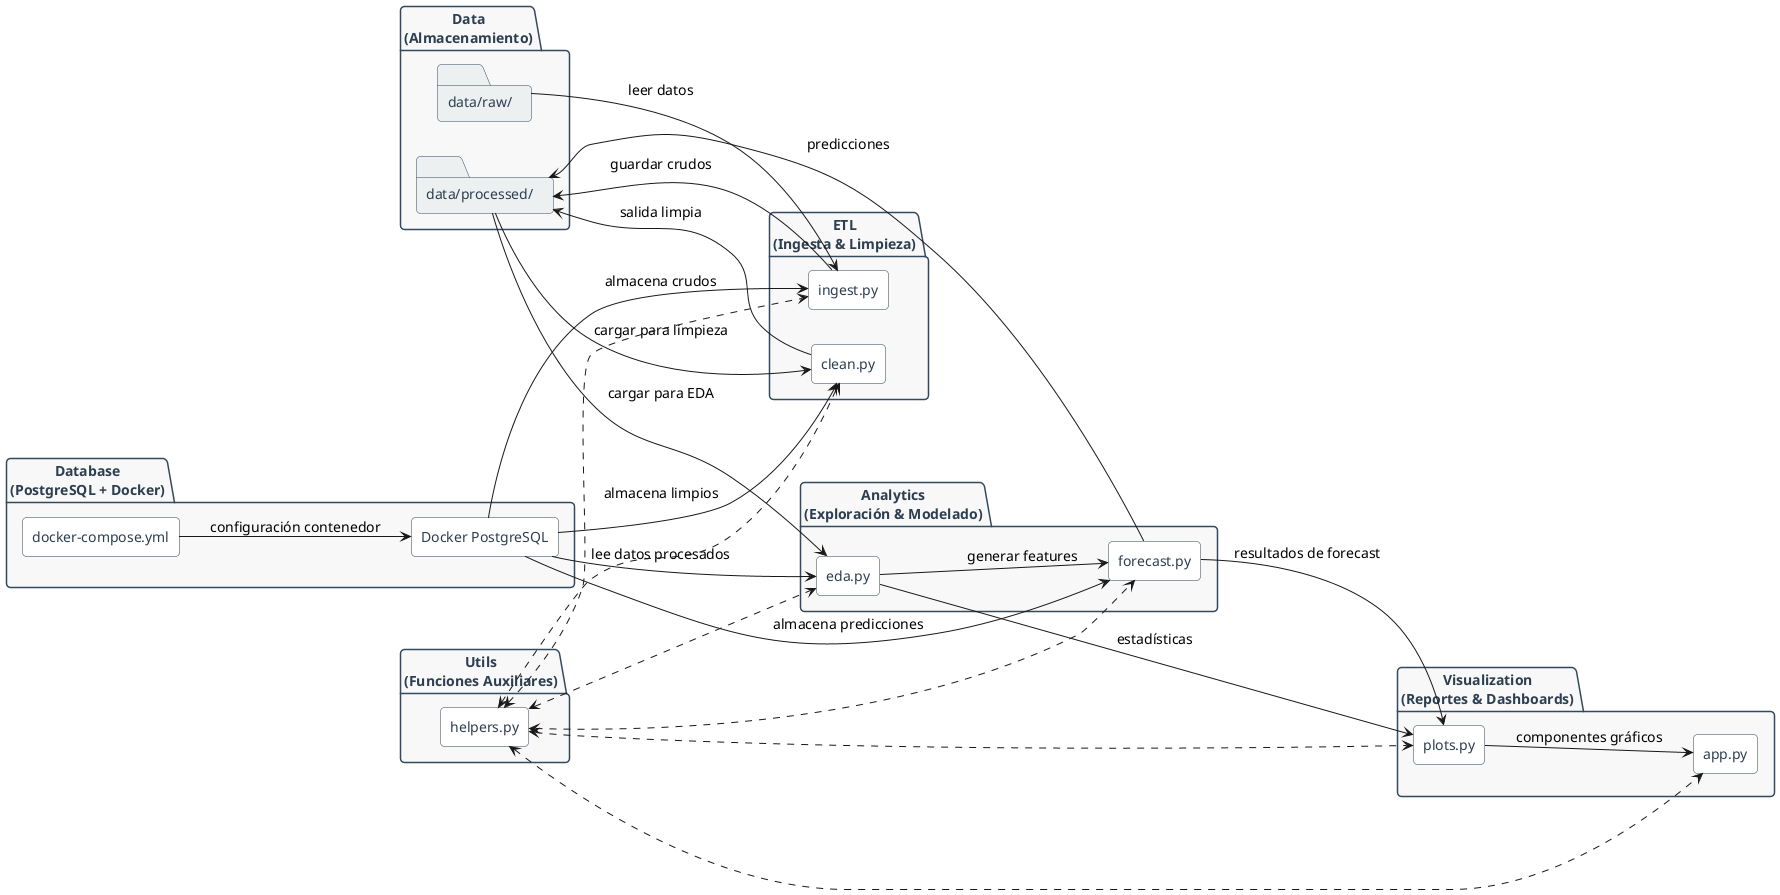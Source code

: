 @startuml
' — Parámetros de Estilo para un Look Profesional —
skinparam backgroundColor #FFFFFF
skinparam defaultFontName "Helvetica Neue"
skinparam defaultFontSize 14
skinparam roundCorner 8
skinparam shadowing false

skinparam packageBackgroundColor #F8F8F8
skinparam packageBorderColor #34495E
skinparam packageFontColor #2C3E50

skinparam componentBackgroundColor #FFFFFF
skinparam componentBorderColor #2C3E50
skinparam componentFontColor #2C3E50
skinparam componentStyle rectangle

skinparam folderBackgroundColor #ECF0F1
skinparam folderBorderColor #34495E
skinparam folderFontColor #2C3E50

' Disposición de izquierda a derecha
left to right direction

' Diagrama de Paquetes – Agrupación Lógica de Módulos

package "Data\n(Almacenamiento)" as Data {
  folder "data/raw/"       as RawData
  folder "data/processed/" as ProcData
}

package "Database\n(PostgreSQL + Docker)" as DB {
  component "docker-compose.yml" as DockerCompose
  component "Docker PostgreSQL"    as DockerPostgres
}

package "ETL\n(Ingesta & Limpieza)" as ETL {
  component "ingest.py" as Ingest
  component "clean.py"  as Clean
}

package "Analytics\n(Exploración & Modelado)" as Analytics {
  component "eda.py"      as EDA
  component "forecast.py" as Modeling
}

package "Visualization\n(Reportes & Dashboards)" as Viz {
  component "plots.py"           as Plots
  component "app.py"             as DashboardApp
}

package "Utils\n(Funciones Auxiliares)" as Utils {
  component "helpers.py" as Helpers
}

' Conexiones principales – Flujo de datos
RawData       --> Ingest       : leer datos
Ingest        --> ProcData     : guardar crudos
ProcData      --> Clean        : cargar para limpieza
Clean         --> ProcData     : salida limpia
ProcData      --> EDA          : cargar para EDA
EDA           --> Modeling     : generar features
Modeling      --> ProcData     : predicciones
EDA           --> Plots        : estadísticas
Modeling      --> Plots        : resultados de forecast
Plots         --> DashboardApp : componentes gráficos

' Conexiones con la base de datos
DockerPostgres --> Ingest    : almacena crudos
DockerPostgres --> Clean     : almacena limpios
DockerPostgres --> EDA       : lee datos procesados
DockerPostgres --> Modeling  : almacena predicciones
DockerCompose  --> DockerPostgres : configuración contenedor

' Relación con utilidades compartidas
Helpers <..> Ingest
Helpers <..> Clean
Helpers <..> EDA
Helpers <..> Modeling
Helpers <..> Plots
Helpers <..> DashboardApp
@enduml
